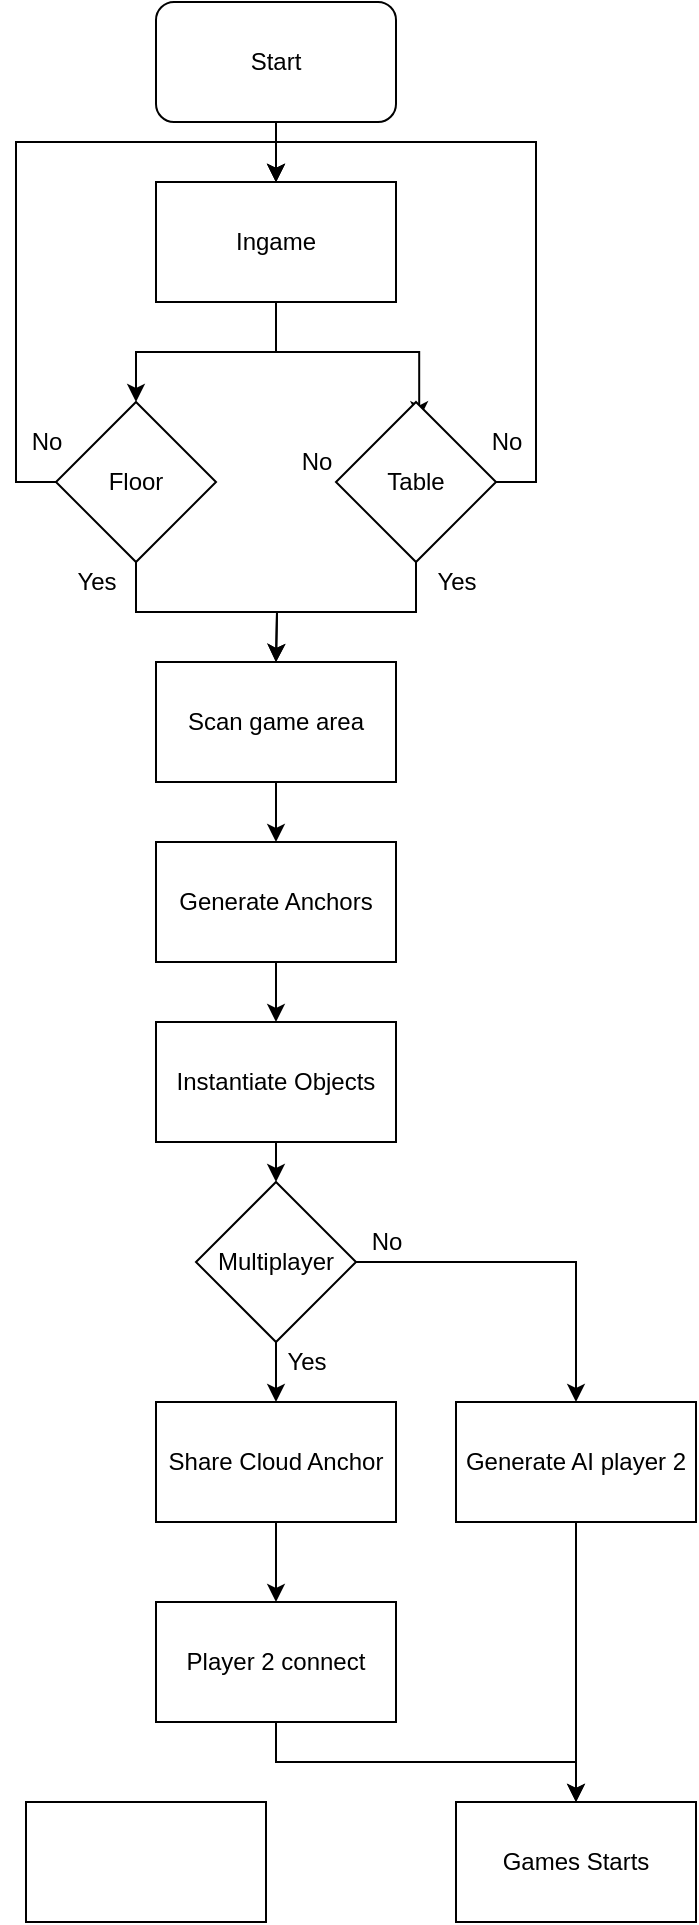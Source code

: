 <mxfile version="13.6.9" type="device"><diagram id="cFoxabSa5mmKPQj_dZZm" name="Page-1"><mxGraphModel dx="1038" dy="547" grid="1" gridSize="10" guides="1" tooltips="1" connect="1" arrows="1" fold="1" page="1" pageScale="1" pageWidth="850" pageHeight="1100" math="0" shadow="0"><root><mxCell id="0"/><mxCell id="1" parent="0"/><mxCell id="ZAD4nzDB2yzW-mX_JLz8-54" style="edgeStyle=orthogonalEdgeStyle;rounded=0;jumpStyle=arc;jumpSize=14;orthogonalLoop=1;jettySize=auto;html=1;exitX=0.5;exitY=1;exitDx=0;exitDy=0;entryX=0.5;entryY=0;entryDx=0;entryDy=0;" edge="1" parent="1" source="ZAD4nzDB2yzW-mX_JLz8-19"><mxGeometry relative="1" as="geometry"><mxPoint x="410" y="180" as="targetPoint"/><Array as="points"><mxPoint x="173" y="440"/><mxPoint x="50" y="440"/><mxPoint x="50" y="160"/><mxPoint x="410" y="160"/></Array></mxGeometry></mxCell><mxCell id="ZAD4nzDB2yzW-mX_JLz8-65" style="edgeStyle=orthogonalEdgeStyle;rounded=0;jumpStyle=arc;jumpSize=14;orthogonalLoop=1;jettySize=auto;html=1;exitX=0.5;exitY=1;exitDx=0;exitDy=0;entryX=0.5;entryY=0;entryDx=0;entryDy=0;" edge="1" parent="1" source="ZAD4nzDB2yzW-mX_JLz8-36" target="ZAD4nzDB2yzW-mX_JLz8-64"><mxGeometry relative="1" as="geometry"/></mxCell><mxCell id="ZAD4nzDB2yzW-mX_JLz8-36" value="Start" style="rounded=1;whiteSpace=wrap;html=1;strokeWidth=1;" vertex="1" parent="1"><mxGeometry x="350" y="90" width="120" height="60" as="geometry"/></mxCell><mxCell id="ZAD4nzDB2yzW-mX_JLz8-71" style="edgeStyle=orthogonalEdgeStyle;rounded=0;jumpStyle=arc;jumpSize=14;orthogonalLoop=1;jettySize=auto;html=1;exitX=0.5;exitY=1;exitDx=0;exitDy=0;entryX=0.5;entryY=0;entryDx=0;entryDy=0;" edge="1" parent="1" source="ZAD4nzDB2yzW-mX_JLz8-64" target="ZAD4nzDB2yzW-mX_JLz8-66"><mxGeometry relative="1" as="geometry"/></mxCell><mxCell id="ZAD4nzDB2yzW-mX_JLz8-72" style="edgeStyle=orthogonalEdgeStyle;rounded=0;jumpStyle=arc;jumpSize=14;orthogonalLoop=1;jettySize=auto;html=1;exitX=0.5;exitY=1;exitDx=0;exitDy=0;entryX=0.52;entryY=0.108;entryDx=0;entryDy=0;entryPerimeter=0;" edge="1" parent="1" source="ZAD4nzDB2yzW-mX_JLz8-64" target="ZAD4nzDB2yzW-mX_JLz8-67"><mxGeometry relative="1" as="geometry"/></mxCell><mxCell id="ZAD4nzDB2yzW-mX_JLz8-64" value="Ingame" style="rounded=0;whiteSpace=wrap;html=1;strokeWidth=1;" vertex="1" parent="1"><mxGeometry x="350" y="180" width="120" height="60" as="geometry"/></mxCell><mxCell id="ZAD4nzDB2yzW-mX_JLz8-68" style="edgeStyle=orthogonalEdgeStyle;rounded=0;jumpStyle=arc;jumpSize=14;orthogonalLoop=1;jettySize=auto;html=1;exitX=0.5;exitY=1;exitDx=0;exitDy=0;" edge="1" parent="1" source="ZAD4nzDB2yzW-mX_JLz8-66"><mxGeometry relative="1" as="geometry"><mxPoint x="410" y="420" as="targetPoint"/></mxGeometry></mxCell><mxCell id="ZAD4nzDB2yzW-mX_JLz8-73" style="edgeStyle=orthogonalEdgeStyle;rounded=0;jumpStyle=arc;jumpSize=14;orthogonalLoop=1;jettySize=auto;html=1;exitX=0;exitY=0.5;exitDx=0;exitDy=0;entryX=0.5;entryY=0;entryDx=0;entryDy=0;" edge="1" parent="1" source="ZAD4nzDB2yzW-mX_JLz8-66" target="ZAD4nzDB2yzW-mX_JLz8-64"><mxGeometry relative="1" as="geometry"/></mxCell><mxCell id="ZAD4nzDB2yzW-mX_JLz8-66" value="Floor" style="rhombus;whiteSpace=wrap;html=1;strokeWidth=1;" vertex="1" parent="1"><mxGeometry x="300" y="290" width="80" height="80" as="geometry"/></mxCell><mxCell id="ZAD4nzDB2yzW-mX_JLz8-69" style="edgeStyle=orthogonalEdgeStyle;rounded=0;jumpStyle=arc;jumpSize=14;orthogonalLoop=1;jettySize=auto;html=1;exitX=0.5;exitY=1;exitDx=0;exitDy=0;" edge="1" parent="1" source="ZAD4nzDB2yzW-mX_JLz8-67"><mxGeometry relative="1" as="geometry"><mxPoint x="410" y="420" as="targetPoint"/></mxGeometry></mxCell><mxCell id="ZAD4nzDB2yzW-mX_JLz8-80" style="edgeStyle=orthogonalEdgeStyle;rounded=0;jumpStyle=arc;jumpSize=14;orthogonalLoop=1;jettySize=auto;html=1;exitX=1;exitY=0.5;exitDx=0;exitDy=0;" edge="1" parent="1" source="ZAD4nzDB2yzW-mX_JLz8-67"><mxGeometry relative="1" as="geometry"><mxPoint x="410" y="180" as="targetPoint"/><Array as="points"><mxPoint x="540" y="330"/><mxPoint x="540" y="160"/><mxPoint x="410" y="160"/></Array></mxGeometry></mxCell><mxCell id="ZAD4nzDB2yzW-mX_JLz8-67" value="Table" style="rhombus;whiteSpace=wrap;html=1;strokeWidth=1;" vertex="1" parent="1"><mxGeometry x="440" y="290" width="80" height="80" as="geometry"/></mxCell><mxCell id="ZAD4nzDB2yzW-mX_JLz8-74" value="Yes" style="text;html=1;align=center;verticalAlign=middle;resizable=0;points=[];autosize=1;" vertex="1" parent="1"><mxGeometry x="300" y="370" width="40" height="20" as="geometry"/></mxCell><mxCell id="ZAD4nzDB2yzW-mX_JLz8-76" value="Yes" style="text;html=1;align=center;verticalAlign=middle;resizable=0;points=[];autosize=1;" vertex="1" parent="1"><mxGeometry x="480" y="370" width="40" height="20" as="geometry"/></mxCell><mxCell id="ZAD4nzDB2yzW-mX_JLz8-78" value="No" style="text;html=1;align=center;verticalAlign=middle;resizable=0;points=[];autosize=1;" vertex="1" parent="1"><mxGeometry x="510" y="300" width="30" height="20" as="geometry"/></mxCell><mxCell id="ZAD4nzDB2yzW-mX_JLz8-79" value="No" style="text;html=1;align=center;verticalAlign=middle;resizable=0;points=[];autosize=1;" vertex="1" parent="1"><mxGeometry x="280" y="300" width="30" height="20" as="geometry"/></mxCell><mxCell id="ZAD4nzDB2yzW-mX_JLz8-82" style="edgeStyle=orthogonalEdgeStyle;rounded=0;jumpStyle=arc;jumpSize=14;orthogonalLoop=1;jettySize=auto;html=1;exitX=0.5;exitY=1;exitDx=0;exitDy=0;entryX=0.5;entryY=0;entryDx=0;entryDy=0;" edge="1" parent="1" source="ZAD4nzDB2yzW-mX_JLz8-81" target="ZAD4nzDB2yzW-mX_JLz8-97"><mxGeometry relative="1" as="geometry"><mxPoint x="410" y="510" as="targetPoint"/></mxGeometry></mxCell><mxCell id="ZAD4nzDB2yzW-mX_JLz8-81" value="Scan game area" style="rounded=0;whiteSpace=wrap;html=1;strokeWidth=1;" vertex="1" parent="1"><mxGeometry x="350" y="420" width="120" height="60" as="geometry"/></mxCell><mxCell id="ZAD4nzDB2yzW-mX_JLz8-99" style="edgeStyle=orthogonalEdgeStyle;rounded=0;jumpStyle=arc;jumpSize=14;orthogonalLoop=1;jettySize=auto;html=1;exitX=0.5;exitY=1;exitDx=0;exitDy=0;entryX=0.5;entryY=0;entryDx=0;entryDy=0;" edge="1" parent="1" source="ZAD4nzDB2yzW-mX_JLz8-83" target="ZAD4nzDB2yzW-mX_JLz8-85"><mxGeometry relative="1" as="geometry"/></mxCell><mxCell id="ZAD4nzDB2yzW-mX_JLz8-83" value="Instantiate Objects" style="rounded=0;whiteSpace=wrap;html=1;strokeWidth=1;" vertex="1" parent="1"><mxGeometry x="350" y="600" width="120" height="60" as="geometry"/></mxCell><mxCell id="ZAD4nzDB2yzW-mX_JLz8-84" value="No" style="text;html=1;align=center;verticalAlign=middle;resizable=0;points=[];autosize=1;" vertex="1" parent="1"><mxGeometry x="415" y="310" width="30" height="20" as="geometry"/></mxCell><mxCell id="ZAD4nzDB2yzW-mX_JLz8-86" style="edgeStyle=orthogonalEdgeStyle;rounded=0;jumpStyle=arc;jumpSize=14;orthogonalLoop=1;jettySize=auto;html=1;exitX=0.5;exitY=1;exitDx=0;exitDy=0;entryX=0.5;entryY=0;entryDx=0;entryDy=0;" edge="1" parent="1" source="ZAD4nzDB2yzW-mX_JLz8-85" target="ZAD4nzDB2yzW-mX_JLz8-92"><mxGeometry relative="1" as="geometry"><mxPoint x="410" y="800" as="targetPoint"/></mxGeometry></mxCell><mxCell id="ZAD4nzDB2yzW-mX_JLz8-90" style="edgeStyle=orthogonalEdgeStyle;rounded=0;jumpStyle=arc;jumpSize=14;orthogonalLoop=1;jettySize=auto;html=1;exitX=1;exitY=0.5;exitDx=0;exitDy=0;entryX=0.5;entryY=0;entryDx=0;entryDy=0;" edge="1" parent="1" source="ZAD4nzDB2yzW-mX_JLz8-85" target="ZAD4nzDB2yzW-mX_JLz8-96"><mxGeometry relative="1" as="geometry"><mxPoint x="540" y="900" as="targetPoint"/></mxGeometry></mxCell><mxCell id="ZAD4nzDB2yzW-mX_JLz8-85" value="Multiplayer" style="rhombus;whiteSpace=wrap;html=1;strokeWidth=1;" vertex="1" parent="1"><mxGeometry x="370" y="680" width="80" height="80" as="geometry"/></mxCell><mxCell id="ZAD4nzDB2yzW-mX_JLz8-89" value="Yes" style="text;html=1;align=center;verticalAlign=middle;resizable=0;points=[];autosize=1;" vertex="1" parent="1"><mxGeometry x="405" y="760" width="40" height="20" as="geometry"/></mxCell><mxCell id="ZAD4nzDB2yzW-mX_JLz8-91" value="No" style="text;html=1;align=center;verticalAlign=middle;resizable=0;points=[];autosize=1;" vertex="1" parent="1"><mxGeometry x="450" y="700" width="30" height="20" as="geometry"/></mxCell><mxCell id="ZAD4nzDB2yzW-mX_JLz8-95" style="edgeStyle=orthogonalEdgeStyle;rounded=0;jumpStyle=arc;jumpSize=14;orthogonalLoop=1;jettySize=auto;html=1;exitX=0.5;exitY=1;exitDx=0;exitDy=0;entryX=0.5;entryY=0;entryDx=0;entryDy=0;" edge="1" parent="1" source="ZAD4nzDB2yzW-mX_JLz8-92" target="ZAD4nzDB2yzW-mX_JLz8-94"><mxGeometry relative="1" as="geometry"/></mxCell><mxCell id="ZAD4nzDB2yzW-mX_JLz8-92" value="Share Cloud Anchor" style="rounded=0;whiteSpace=wrap;html=1;strokeWidth=1;" vertex="1" parent="1"><mxGeometry x="350" y="790" width="120" height="60" as="geometry"/></mxCell><mxCell id="ZAD4nzDB2yzW-mX_JLz8-101" style="edgeStyle=orthogonalEdgeStyle;rounded=0;jumpStyle=arc;jumpSize=14;orthogonalLoop=1;jettySize=auto;html=1;exitX=0.5;exitY=1;exitDx=0;exitDy=0;entryX=0.5;entryY=0;entryDx=0;entryDy=0;" edge="1" parent="1" source="ZAD4nzDB2yzW-mX_JLz8-94" target="ZAD4nzDB2yzW-mX_JLz8-100"><mxGeometry relative="1" as="geometry"/></mxCell><mxCell id="ZAD4nzDB2yzW-mX_JLz8-94" value="Player 2 connect" style="rounded=0;whiteSpace=wrap;html=1;strokeWidth=1;" vertex="1" parent="1"><mxGeometry x="350" y="890" width="120" height="60" as="geometry"/></mxCell><mxCell id="ZAD4nzDB2yzW-mX_JLz8-102" style="edgeStyle=orthogonalEdgeStyle;rounded=0;jumpStyle=arc;jumpSize=14;orthogonalLoop=1;jettySize=auto;html=1;exitX=0.5;exitY=1;exitDx=0;exitDy=0;" edge="1" parent="1" source="ZAD4nzDB2yzW-mX_JLz8-96" target="ZAD4nzDB2yzW-mX_JLz8-100"><mxGeometry relative="1" as="geometry"/></mxCell><mxCell id="ZAD4nzDB2yzW-mX_JLz8-96" value="Generate AI player 2" style="rounded=0;whiteSpace=wrap;html=1;strokeWidth=1;" vertex="1" parent="1"><mxGeometry x="500" y="790" width="120" height="60" as="geometry"/></mxCell><mxCell id="ZAD4nzDB2yzW-mX_JLz8-98" style="edgeStyle=orthogonalEdgeStyle;rounded=0;jumpStyle=arc;jumpSize=14;orthogonalLoop=1;jettySize=auto;html=1;exitX=0.5;exitY=1;exitDx=0;exitDy=0;entryX=0.5;entryY=0;entryDx=0;entryDy=0;" edge="1" parent="1" source="ZAD4nzDB2yzW-mX_JLz8-97" target="ZAD4nzDB2yzW-mX_JLz8-83"><mxGeometry relative="1" as="geometry"/></mxCell><mxCell id="ZAD4nzDB2yzW-mX_JLz8-97" value="Generate Anchors" style="rounded=0;whiteSpace=wrap;html=1;strokeWidth=1;" vertex="1" parent="1"><mxGeometry x="350" y="510" width="120" height="60" as="geometry"/></mxCell><mxCell id="ZAD4nzDB2yzW-mX_JLz8-100" value="Games Starts" style="rounded=0;whiteSpace=wrap;html=1;strokeWidth=1;" vertex="1" parent="1"><mxGeometry x="500" y="990" width="120" height="60" as="geometry"/></mxCell><mxCell id="ZAD4nzDB2yzW-mX_JLz8-105" value="" style="rounded=0;whiteSpace=wrap;html=1;strokeWidth=1;" vertex="1" parent="1"><mxGeometry x="285" y="990" width="120" height="60" as="geometry"/></mxCell></root></mxGraphModel></diagram></mxfile>